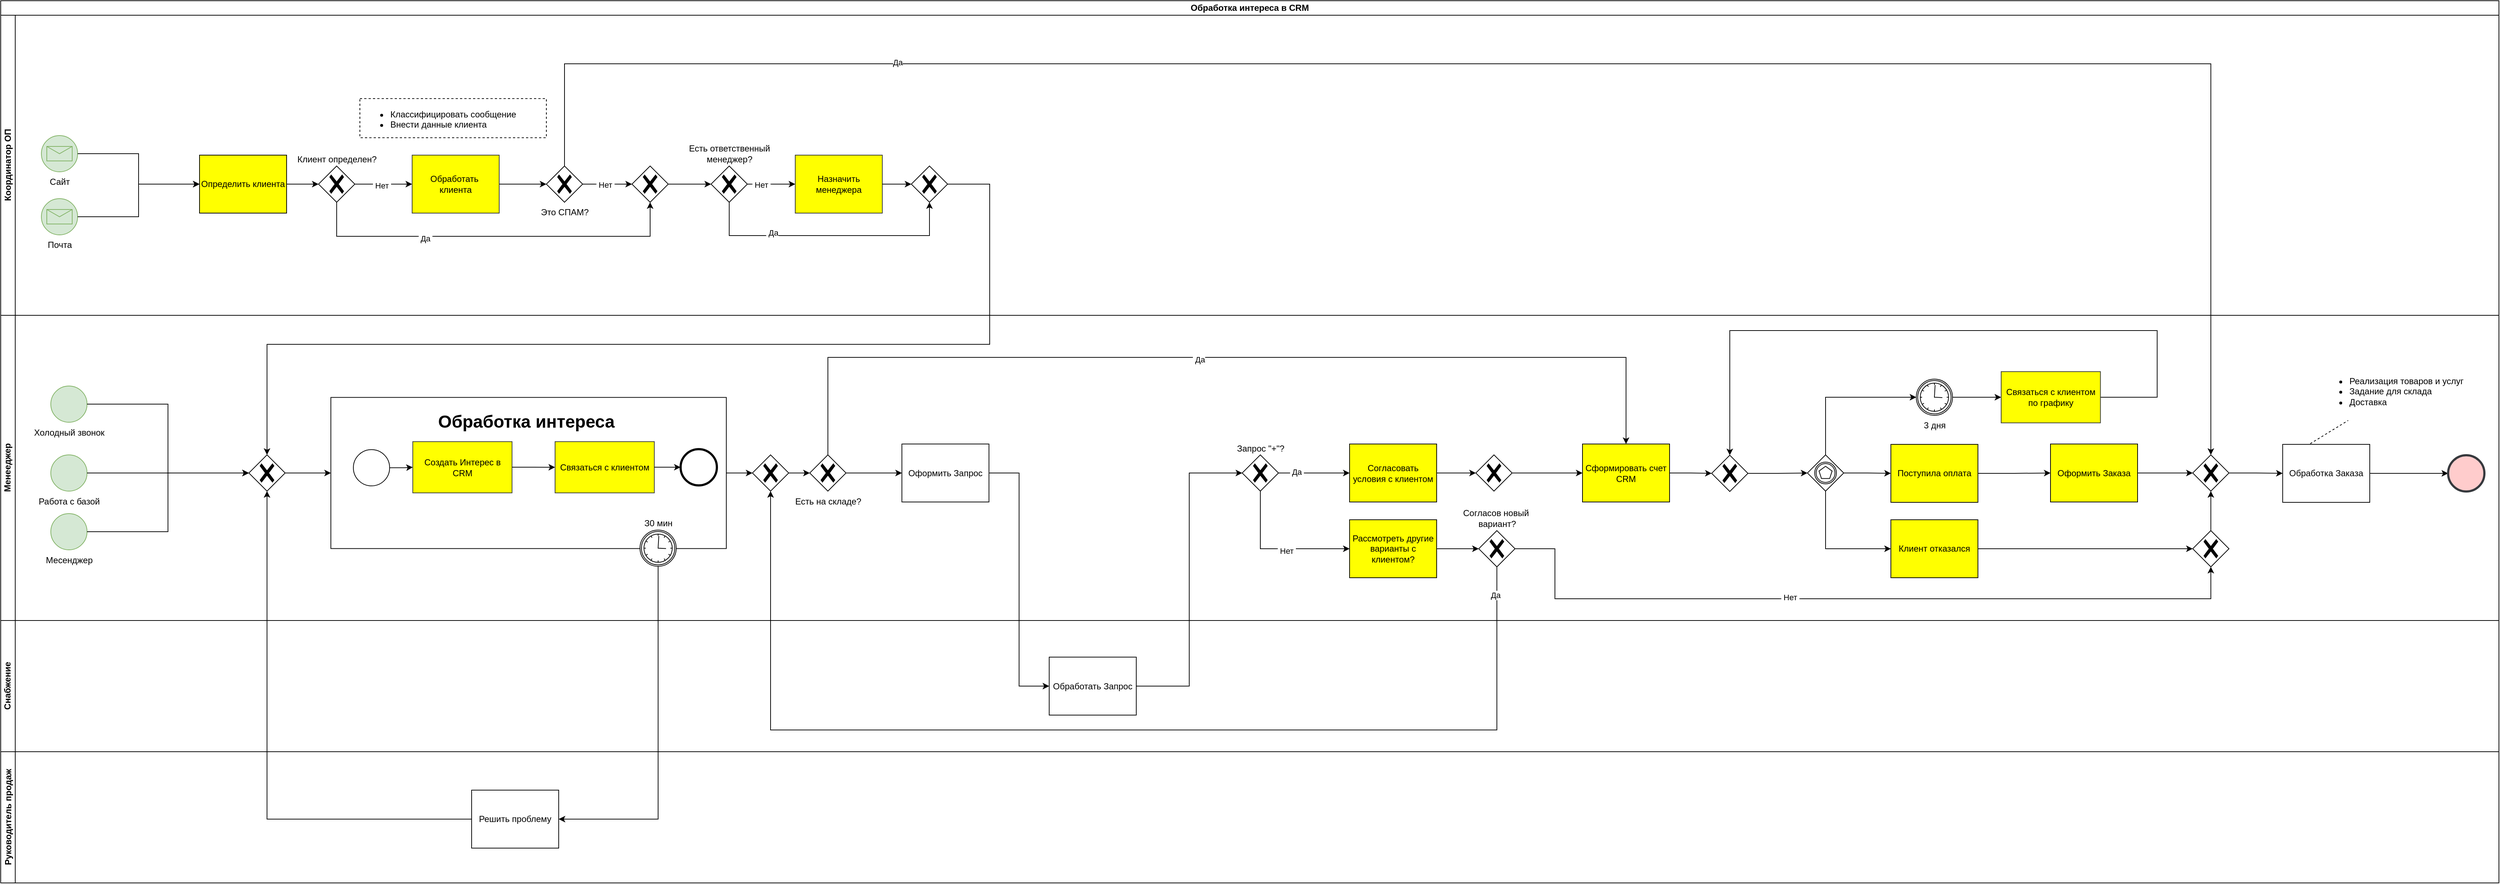 <mxfile version="27.1.4">
  <diagram name="Страница — 1" id="opip3V4LIdFG4Yo0QK7u">
    <mxGraphModel dx="2199" dy="744" grid="0" gridSize="10" guides="1" tooltips="1" connect="1" arrows="1" fold="1" page="1" pageScale="1" pageWidth="827" pageHeight="1169" background="light-dark(#FFFFFF,#FFFFFF)" math="0" shadow="0">
      <root>
        <mxCell id="0" />
        <mxCell id="1" parent="0" />
        <mxCell id="cEvRSIqXZ4WbzLf_VLH3-2" value="Обработка интереса в CRM" style="swimlane;html=1;childLayout=stackLayout;resizeParent=1;resizeParentMax=0;horizontal=1;startSize=20;horizontalStack=0;whiteSpace=wrap;" parent="1" vertex="1">
          <mxGeometry x="-805" y="27" width="3443" height="1217" as="geometry" />
        </mxCell>
        <mxCell id="cEvRSIqXZ4WbzLf_VLH3-4" value="Координатор ОП" style="swimlane;html=1;startSize=20;horizontal=0;" parent="cEvRSIqXZ4WbzLf_VLH3-2" vertex="1">
          <mxGeometry y="20" width="3443" height="414" as="geometry" />
        </mxCell>
        <mxCell id="cEvRSIqXZ4WbzLf_VLH3-6" value="Сайт" style="points=[[0.145,0.145,0],[0.5,0,0],[0.855,0.145,0],[1,0.5,0],[0.855,0.855,0],[0.5,1,0],[0.145,0.855,0],[0,0.5,0]];shape=mxgraph.bpmn.event;html=1;verticalLabelPosition=bottom;labelBackgroundColor=#ffffff;verticalAlign=top;align=center;perimeter=ellipsePerimeter;outlineConnect=0;aspect=fixed;outline=standard;symbol=message;fillColor=#d5e8d4;strokeColor=#82b366;" parent="cEvRSIqXZ4WbzLf_VLH3-4" vertex="1">
          <mxGeometry x="56" y="166" width="50" height="50" as="geometry" />
        </mxCell>
        <mxCell id="42vEQWu17NEXKYtsey43-4" value="Почта" style="points=[[0.145,0.145,0],[0.5,0,0],[0.855,0.145,0],[1,0.5,0],[0.855,0.855,0],[0.5,1,0],[0.145,0.855,0],[0,0.5,0]];shape=mxgraph.bpmn.event;html=1;verticalLabelPosition=bottom;labelBackgroundColor=#ffffff;verticalAlign=top;align=center;perimeter=ellipsePerimeter;outlineConnect=0;aspect=fixed;outline=standard;symbol=message;fillColor=#d5e8d4;strokeColor=#82b366;" parent="cEvRSIqXZ4WbzLf_VLH3-4" vertex="1">
          <mxGeometry x="56" y="253" width="50" height="50" as="geometry" />
        </mxCell>
        <mxCell id="42vEQWu17NEXKYtsey43-10" style="edgeStyle=orthogonalEdgeStyle;rounded=0;orthogonalLoop=1;jettySize=auto;html=1;entryX=0;entryY=0.5;entryDx=0;entryDy=0;entryPerimeter=0;" parent="cEvRSIqXZ4WbzLf_VLH3-4" source="cEvRSIqXZ4WbzLf_VLH3-6" target="pGrO-_RLq9b3CH_coVWn-4" edge="1">
          <mxGeometry relative="1" as="geometry">
            <mxPoint x="279" y="232" as="targetPoint" />
          </mxGeometry>
        </mxCell>
        <mxCell id="42vEQWu17NEXKYtsey43-11" style="edgeStyle=orthogonalEdgeStyle;rounded=0;orthogonalLoop=1;jettySize=auto;html=1;entryX=0;entryY=0.5;entryDx=0;entryDy=0;entryPerimeter=0;" parent="cEvRSIqXZ4WbzLf_VLH3-4" source="42vEQWu17NEXKYtsey43-4" target="pGrO-_RLq9b3CH_coVWn-4" edge="1">
          <mxGeometry relative="1" as="geometry">
            <mxPoint x="279" y="232" as="targetPoint" />
          </mxGeometry>
        </mxCell>
        <mxCell id="pGrO-_RLq9b3CH_coVWn-7" style="edgeStyle=orthogonalEdgeStyle;rounded=0;orthogonalLoop=1;jettySize=auto;html=1;" parent="cEvRSIqXZ4WbzLf_VLH3-4" source="pGrO-_RLq9b3CH_coVWn-4" target="pGrO-_RLq9b3CH_coVWn-5" edge="1">
          <mxGeometry relative="1" as="geometry" />
        </mxCell>
        <mxCell id="pGrO-_RLq9b3CH_coVWn-4" value="Определить клиента" style="points=[[0.25,0,0],[0.5,0,0],[0.75,0,0],[1,0.25,0],[1,0.5,0],[1,0.75,0],[0.75,1,0],[0.5,1,0],[0.25,1,0],[0,0.75,0],[0,0.5,0],[0,0.25,0]];shape=mxgraph.bpmn.task2;whiteSpace=wrap;rectStyle=rounded;size=10;html=1;container=1;expand=0;collapsible=0;taskMarker=script;fillColor=#FFFF00;" parent="cEvRSIqXZ4WbzLf_VLH3-4" vertex="1">
          <mxGeometry x="274" y="193" width="120" height="80" as="geometry" />
        </mxCell>
        <mxCell id="pGrO-_RLq9b3CH_coVWn-8" style="edgeStyle=orthogonalEdgeStyle;rounded=0;orthogonalLoop=1;jettySize=auto;html=1;exitX=1;exitY=0.5;exitDx=0;exitDy=0;exitPerimeter=0;entryX=0;entryY=0.5;entryDx=0;entryDy=0;entryPerimeter=0;" parent="cEvRSIqXZ4WbzLf_VLH3-4" source="pGrO-_RLq9b3CH_coVWn-5" target="pGrO-_RLq9b3CH_coVWn-6" edge="1">
          <mxGeometry relative="1" as="geometry">
            <mxPoint x="633" y="233" as="sourcePoint" />
          </mxGeometry>
        </mxCell>
        <mxCell id="pGrO-_RLq9b3CH_coVWn-9" value="Нет" style="edgeLabel;html=1;align=center;verticalAlign=middle;resizable=0;points=[];" parent="pGrO-_RLq9b3CH_coVWn-8" vertex="1" connectable="0">
          <mxGeometry x="-0.031" y="-4" relative="1" as="geometry">
            <mxPoint as="offset" />
          </mxGeometry>
        </mxCell>
        <mxCell id="pGrO-_RLq9b3CH_coVWn-23" value="&amp;nbsp;Нет&amp;nbsp;" style="edgeLabel;html=1;align=center;verticalAlign=middle;resizable=0;points=[];" parent="pGrO-_RLq9b3CH_coVWn-8" vertex="1" connectable="0">
          <mxGeometry x="-0.072" y="-2" relative="1" as="geometry">
            <mxPoint as="offset" />
          </mxGeometry>
        </mxCell>
        <mxCell id="pGrO-_RLq9b3CH_coVWn-5" value="Клиент определен?" style="points=[[0.25,0.25,0],[0.5,0,0],[0.75,0.25,0],[1,0.5,0],[0.75,0.75,0],[0.5,1,0],[0.25,0.75,0],[0,0.5,0]];shape=mxgraph.bpmn.gateway2;html=1;verticalLabelPosition=top;labelBackgroundColor=#ffffff;verticalAlign=bottom;align=center;perimeter=rhombusPerimeter;outlineConnect=0;outline=none;symbol=none;gwType=exclusive;labelPosition=center;" parent="cEvRSIqXZ4WbzLf_VLH3-4" vertex="1">
          <mxGeometry x="438" y="208" width="50" height="50" as="geometry" />
        </mxCell>
        <mxCell id="pGrO-_RLq9b3CH_coVWn-15" style="edgeStyle=orthogonalEdgeStyle;rounded=0;orthogonalLoop=1;jettySize=auto;html=1;entryX=0;entryY=0.5;entryDx=0;entryDy=0;entryPerimeter=0;" parent="cEvRSIqXZ4WbzLf_VLH3-4" source="pGrO-_RLq9b3CH_coVWn-6" target="pGrO-_RLq9b3CH_coVWn-27" edge="1">
          <mxGeometry relative="1" as="geometry" />
        </mxCell>
        <mxCell id="pGrO-_RLq9b3CH_coVWn-6" value="Обработать&amp;nbsp;&lt;div&gt;клиента&lt;/div&gt;" style="points=[[0.25,0,0],[0.5,0,0],[0.75,0,0],[1,0.25,0],[1,0.5,0],[1,0.75,0],[0.75,1,0],[0.5,1,0],[0.25,1,0],[0,0.75,0],[0,0.5,0],[0,0.25,0]];shape=mxgraph.bpmn.task2;whiteSpace=wrap;rectStyle=rounded;size=10;html=1;container=1;expand=0;collapsible=0;taskMarker=user;fillColor=light-dark(#ffff00, #212100);strokeColor=#36393d;" parent="cEvRSIqXZ4WbzLf_VLH3-4" vertex="1">
          <mxGeometry x="567" y="193" width="120" height="80" as="geometry" />
        </mxCell>
        <mxCell id="pGrO-_RLq9b3CH_coVWn-10" value="&lt;ul&gt;&lt;li&gt;Классифицировать сообщение&lt;/li&gt;&lt;li&gt;Внести данные клиента&lt;/li&gt;&lt;/ul&gt;" style="text;strokeColor=default;fillColor=none;html=1;whiteSpace=wrap;verticalAlign=middle;overflow=hidden;dashed=1;" parent="cEvRSIqXZ4WbzLf_VLH3-4" vertex="1">
          <mxGeometry x="495" y="115" width="257" height="54" as="geometry" />
        </mxCell>
        <mxCell id="pGrO-_RLq9b3CH_coVWn-11" value="Назначить менеджера" style="points=[[0.25,0,0],[0.5,0,0],[0.75,0,0],[1,0.25,0],[1,0.5,0],[1,0.75,0],[0.75,1,0],[0.5,1,0],[0.25,1,0],[0,0.75,0],[0,0.5,0],[0,0.25,0]];shape=mxgraph.bpmn.task2;whiteSpace=wrap;rectStyle=rounded;size=10;html=1;container=1;expand=0;collapsible=0;taskMarker=user;fillColor=light-dark(#ffff00, #212100);strokeColor=#36393d;" parent="cEvRSIqXZ4WbzLf_VLH3-4" vertex="1">
          <mxGeometry x="1095" y="193" width="120" height="80" as="geometry" />
        </mxCell>
        <mxCell id="pGrO-_RLq9b3CH_coVWn-12" value="" style="points=[[0.25,0.25,0],[0.5,0,0],[0.75,0.25,0],[1,0.5,0],[0.75,0.75,0],[0.5,1,0],[0.25,0.75,0],[0,0.5,0]];shape=mxgraph.bpmn.gateway2;html=1;verticalLabelPosition=top;labelBackgroundColor=#ffffff;verticalAlign=bottom;align=center;perimeter=rhombusPerimeter;outlineConnect=0;outline=none;symbol=none;gwType=exclusive;labelPosition=center;" parent="cEvRSIqXZ4WbzLf_VLH3-4" vertex="1">
          <mxGeometry x="870" y="208" width="50" height="50" as="geometry" />
        </mxCell>
        <mxCell id="pGrO-_RLq9b3CH_coVWn-17" value="Есть ответственный&lt;div&gt;менеджер?&lt;/div&gt;" style="points=[[0.25,0.25,0],[0.5,0,0],[0.75,0.25,0],[1,0.5,0],[0.75,0.75,0],[0.5,1,0],[0.25,0.75,0],[0,0.5,0]];shape=mxgraph.bpmn.gateway2;html=1;verticalLabelPosition=top;labelBackgroundColor=#ffffff;verticalAlign=bottom;align=center;perimeter=rhombusPerimeter;outlineConnect=0;outline=none;symbol=none;gwType=exclusive;labelPosition=center;" parent="cEvRSIqXZ4WbzLf_VLH3-4" vertex="1">
          <mxGeometry x="979" y="208" width="50" height="50" as="geometry" />
        </mxCell>
        <mxCell id="pGrO-_RLq9b3CH_coVWn-18" style="edgeStyle=orthogonalEdgeStyle;rounded=0;orthogonalLoop=1;jettySize=auto;html=1;entryX=0;entryY=0.5;entryDx=0;entryDy=0;entryPerimeter=0;" parent="cEvRSIqXZ4WbzLf_VLH3-4" source="pGrO-_RLq9b3CH_coVWn-12" target="pGrO-_RLq9b3CH_coVWn-17" edge="1">
          <mxGeometry relative="1" as="geometry" />
        </mxCell>
        <mxCell id="pGrO-_RLq9b3CH_coVWn-19" style="edgeStyle=orthogonalEdgeStyle;rounded=0;orthogonalLoop=1;jettySize=auto;html=1;entryX=0;entryY=0.5;entryDx=0;entryDy=0;entryPerimeter=0;" parent="cEvRSIqXZ4WbzLf_VLH3-4" source="pGrO-_RLq9b3CH_coVWn-17" target="pGrO-_RLq9b3CH_coVWn-11" edge="1">
          <mxGeometry relative="1" as="geometry" />
        </mxCell>
        <mxCell id="pGrO-_RLq9b3CH_coVWn-24" value="&amp;nbsp;Нет&amp;nbsp;" style="edgeLabel;html=1;align=center;verticalAlign=middle;resizable=0;points=[];" parent="pGrO-_RLq9b3CH_coVWn-19" vertex="1" connectable="0">
          <mxGeometry x="-0.424" y="-1" relative="1" as="geometry">
            <mxPoint as="offset" />
          </mxGeometry>
        </mxCell>
        <mxCell id="pGrO-_RLq9b3CH_coVWn-20" style="edgeStyle=orthogonalEdgeStyle;rounded=0;orthogonalLoop=1;jettySize=auto;html=1;entryX=0.5;entryY=1;entryDx=0;entryDy=0;entryPerimeter=0;" parent="cEvRSIqXZ4WbzLf_VLH3-4" source="pGrO-_RLq9b3CH_coVWn-5" target="pGrO-_RLq9b3CH_coVWn-12" edge="1">
          <mxGeometry relative="1" as="geometry">
            <Array as="points">
              <mxPoint x="463" y="305" />
              <mxPoint x="895" y="305" />
            </Array>
          </mxGeometry>
        </mxCell>
        <mxCell id="pGrO-_RLq9b3CH_coVWn-22" value="&amp;nbsp;Да&amp;nbsp;" style="edgeLabel;html=1;align=center;verticalAlign=middle;resizable=0;points=[];" parent="pGrO-_RLq9b3CH_coVWn-20" vertex="1" connectable="0">
          <mxGeometry x="-0.36" y="-3" relative="1" as="geometry">
            <mxPoint as="offset" />
          </mxGeometry>
        </mxCell>
        <mxCell id="pGrO-_RLq9b3CH_coVWn-21" value="" style="points=[[0.25,0.25,0],[0.5,0,0],[0.75,0.25,0],[1,0.5,0],[0.75,0.75,0],[0.5,1,0],[0.25,0.75,0],[0,0.5,0]];shape=mxgraph.bpmn.gateway2;html=1;verticalLabelPosition=top;labelBackgroundColor=#ffffff;verticalAlign=bottom;align=center;perimeter=rhombusPerimeter;outlineConnect=0;outline=none;symbol=none;gwType=exclusive;labelPosition=center;" parent="cEvRSIqXZ4WbzLf_VLH3-4" vertex="1">
          <mxGeometry x="1255" y="208" width="50" height="50" as="geometry" />
        </mxCell>
        <mxCell id="pGrO-_RLq9b3CH_coVWn-25" style="edgeStyle=orthogonalEdgeStyle;rounded=0;orthogonalLoop=1;jettySize=auto;html=1;entryX=0;entryY=0.5;entryDx=0;entryDy=0;entryPerimeter=0;" parent="cEvRSIqXZ4WbzLf_VLH3-4" source="pGrO-_RLq9b3CH_coVWn-11" target="pGrO-_RLq9b3CH_coVWn-21" edge="1">
          <mxGeometry relative="1" as="geometry" />
        </mxCell>
        <mxCell id="pGrO-_RLq9b3CH_coVWn-26" style="edgeStyle=orthogonalEdgeStyle;rounded=0;orthogonalLoop=1;jettySize=auto;html=1;entryX=0.5;entryY=1;entryDx=0;entryDy=0;entryPerimeter=0;" parent="cEvRSIqXZ4WbzLf_VLH3-4" source="pGrO-_RLq9b3CH_coVWn-17" target="pGrO-_RLq9b3CH_coVWn-21" edge="1">
          <mxGeometry relative="1" as="geometry">
            <Array as="points">
              <mxPoint x="1004" y="304" />
              <mxPoint x="1280" y="304" />
            </Array>
          </mxGeometry>
        </mxCell>
        <mxCell id="pGrO-_RLq9b3CH_coVWn-35" value="&amp;nbsp;Да" style="edgeLabel;html=1;align=center;verticalAlign=middle;resizable=0;points=[];" parent="pGrO-_RLq9b3CH_coVWn-26" vertex="1" connectable="0">
          <mxGeometry x="-0.433" y="4" relative="1" as="geometry">
            <mxPoint as="offset" />
          </mxGeometry>
        </mxCell>
        <mxCell id="pGrO-_RLq9b3CH_coVWn-28" style="edgeStyle=orthogonalEdgeStyle;rounded=0;orthogonalLoop=1;jettySize=auto;html=1;" parent="cEvRSIqXZ4WbzLf_VLH3-4" source="pGrO-_RLq9b3CH_coVWn-27" target="pGrO-_RLq9b3CH_coVWn-12" edge="1">
          <mxGeometry relative="1" as="geometry" />
        </mxCell>
        <mxCell id="pGrO-_RLq9b3CH_coVWn-33" value="&amp;nbsp;Нет&amp;nbsp;" style="edgeLabel;html=1;align=center;verticalAlign=middle;resizable=0;points=[];" parent="pGrO-_RLq9b3CH_coVWn-28" vertex="1" connectable="0">
          <mxGeometry x="-0.093" y="-1" relative="1" as="geometry">
            <mxPoint as="offset" />
          </mxGeometry>
        </mxCell>
        <mxCell id="pGrO-_RLq9b3CH_coVWn-27" value="Это СПАМ?" style="points=[[0.25,0.25,0],[0.5,0,0],[0.75,0.25,0],[1,0.5,0],[0.75,0.75,0],[0.5,1,0],[0.25,0.75,0],[0,0.5,0]];shape=mxgraph.bpmn.gateway2;html=1;verticalLabelPosition=bottom;labelBackgroundColor=#ffffff;verticalAlign=top;align=center;perimeter=rhombusPerimeter;outlineConnect=0;outline=none;symbol=none;gwType=exclusive;" parent="cEvRSIqXZ4WbzLf_VLH3-4" vertex="1">
          <mxGeometry x="752" y="208" width="50" height="50" as="geometry" />
        </mxCell>
        <mxCell id="cEvRSIqXZ4WbzLf_VLH3-5" value="Менееджер" style="swimlane;html=1;startSize=20;horizontal=0;" parent="cEvRSIqXZ4WbzLf_VLH3-2" vertex="1">
          <mxGeometry y="434" width="3443" height="421" as="geometry" />
        </mxCell>
        <mxCell id="pGrO-_RLq9b3CH_coVWn-52" style="edgeStyle=orthogonalEdgeStyle;rounded=0;orthogonalLoop=1;jettySize=auto;html=1;" parent="cEvRSIqXZ4WbzLf_VLH3-5" source="pGrO-_RLq9b3CH_coVWn-75" target="pGrO-_RLq9b3CH_coVWn-51" edge="1">
          <mxGeometry relative="1" as="geometry" />
        </mxCell>
        <mxCell id="pGrO-_RLq9b3CH_coVWn-40" value="" style="points=[[0.25,0,0],[0.5,0,0],[0.75,0,0],[1,0.25,0],[1,0.5,0],[1,0.75,0],[0.75,1,0],[0.5,1,0],[0.25,1,0],[0,0.75,0],[0,0.5,0],[0,0.25,0]];shape=mxgraph.bpmn.task2;whiteSpace=wrap;rectStyle=rounded;size=10;html=1;container=1;expand=0;collapsible=0;bpmnShapeType=call;" parent="cEvRSIqXZ4WbzLf_VLH3-5" vertex="1">
          <mxGeometry x="455" y="113.25" width="545" height="208.5" as="geometry" />
        </mxCell>
        <mxCell id="pGrO-_RLq9b3CH_coVWn-36" value="Создать Интерес в CRM" style="points=[[0.25,0,0],[0.5,0,0],[0.75,0,0],[1,0.25,0],[1,0.5,0],[1,0.75,0],[0.75,1,0],[0.5,1,0],[0.25,1,0],[0,0.75,0],[0,0.5,0],[0,0.25,0]];shape=mxgraph.bpmn.task2;whiteSpace=wrap;rectStyle=rounded;size=10;html=1;container=1;expand=0;collapsible=0;taskMarker=user;fillColor=light-dark(#ffff00, #212100);strokeColor=#36393d;" parent="pGrO-_RLq9b3CH_coVWn-40" vertex="1">
          <mxGeometry x="112.877" y="60.995" width="136.82" height="70.678" as="geometry" />
        </mxCell>
        <mxCell id="pGrO-_RLq9b3CH_coVWn-1" value="Связаться с клиентом" style="points=[[0.25,0,0],[0.5,0,0],[0.75,0,0],[1,0.25,0],[1,0.5,0],[1,0.75,0],[0.75,1,0],[0.5,1,0],[0.25,1,0],[0,0.75,0],[0,0.5,0],[0,0.25,0]];shape=mxgraph.bpmn.task2;whiteSpace=wrap;rectStyle=rounded;size=10;html=1;container=1;expand=0;collapsible=0;taskMarker=user;fillColor=light-dark(#ffff00, #212100);strokeColor=#36393d;" parent="pGrO-_RLq9b3CH_coVWn-40" vertex="1">
          <mxGeometry x="308.985" y="60.997" width="136.82" height="70.678" as="geometry" />
        </mxCell>
        <mxCell id="pGrO-_RLq9b3CH_coVWn-41" value="" style="points=[[0.145,0.145,0],[0.5,0,0],[0.855,0.145,0],[1,0.5,0],[0.855,0.855,0],[0.5,1,0],[0.145,0.855,0],[0,0.5,0]];shape=mxgraph.bpmn.event;html=1;verticalLabelPosition=bottom;labelBackgroundColor=#ffffff;verticalAlign=top;align=center;perimeter=ellipsePerimeter;outlineConnect=0;aspect=fixed;outline=standard;symbol=general;" parent="pGrO-_RLq9b3CH_coVWn-40" vertex="1">
          <mxGeometry x="31" y="72" width="50" height="50" as="geometry" />
        </mxCell>
        <mxCell id="pGrO-_RLq9b3CH_coVWn-42" value="" style="points=[[0.145,0.145,0],[0.5,0,0],[0.855,0.145,0],[1,0.5,0],[0.855,0.855,0],[0.5,1,0],[0.145,0.855,0],[0,0.5,0]];shape=mxgraph.bpmn.event;html=1;verticalLabelPosition=bottom;labelBackgroundColor=#ffffff;verticalAlign=top;align=center;perimeter=ellipsePerimeter;outlineConnect=0;aspect=fixed;outline=end;symbol=terminate2;" parent="pGrO-_RLq9b3CH_coVWn-40" vertex="1">
          <mxGeometry x="482" y="71.33" width="50" height="50" as="geometry" />
        </mxCell>
        <mxCell id="pGrO-_RLq9b3CH_coVWn-2" value="З0 мин" style="points=[[0.145,0.145,0],[0.5,0,0],[0.855,0.145,0],[1,0.5,0],[0.855,0.855,0],[0.5,1,0],[0.145,0.855,0],[0,0.5,0]];shape=mxgraph.bpmn.event;html=1;verticalLabelPosition=top;labelBackgroundColor=#ffffff;verticalAlign=bottom;align=center;perimeter=ellipsePerimeter;outlineConnect=0;aspect=fixed;outline=catching;symbol=timer;labelPosition=center;" parent="pGrO-_RLq9b3CH_coVWn-40" vertex="1">
          <mxGeometry x="426" y="183" width="50" height="50" as="geometry" />
        </mxCell>
        <mxCell id="pGrO-_RLq9b3CH_coVWn-43" style="edgeStyle=orthogonalEdgeStyle;rounded=0;orthogonalLoop=1;jettySize=auto;html=1;entryX=0;entryY=0.5;entryDx=0;entryDy=0;entryPerimeter=0;" parent="pGrO-_RLq9b3CH_coVWn-40" source="pGrO-_RLq9b3CH_coVWn-41" target="pGrO-_RLq9b3CH_coVWn-36" edge="1">
          <mxGeometry relative="1" as="geometry" />
        </mxCell>
        <mxCell id="pGrO-_RLq9b3CH_coVWn-44" style="edgeStyle=orthogonalEdgeStyle;rounded=0;orthogonalLoop=1;jettySize=auto;html=1;entryX=0;entryY=0.5;entryDx=0;entryDy=0;entryPerimeter=0;" parent="pGrO-_RLq9b3CH_coVWn-40" source="pGrO-_RLq9b3CH_coVWn-36" target="pGrO-_RLq9b3CH_coVWn-1" edge="1">
          <mxGeometry relative="1" as="geometry" />
        </mxCell>
        <mxCell id="pGrO-_RLq9b3CH_coVWn-45" style="edgeStyle=orthogonalEdgeStyle;rounded=0;orthogonalLoop=1;jettySize=auto;html=1;entryX=0;entryY=0.5;entryDx=0;entryDy=0;entryPerimeter=0;" parent="pGrO-_RLq9b3CH_coVWn-40" source="pGrO-_RLq9b3CH_coVWn-1" target="pGrO-_RLq9b3CH_coVWn-42" edge="1">
          <mxGeometry relative="1" as="geometry" />
        </mxCell>
        <mxCell id="pGrO-_RLq9b3CH_coVWn-48" value="Обработка интереса" style="text;strokeColor=none;fillColor=none;html=1;fontSize=24;fontStyle=1;verticalAlign=middle;align=center;" parent="pGrO-_RLq9b3CH_coVWn-40" vertex="1">
          <mxGeometry x="219" y="13.75" width="100" height="40" as="geometry" />
        </mxCell>
        <mxCell id="42vEQWu17NEXKYtsey43-1" value="Холодный звонок" style="points=[[0.145,0.145,0],[0.5,0,0],[0.855,0.145,0],[1,0.5,0],[0.855,0.855,0],[0.5,1,0],[0.145,0.855,0],[0,0.5,0]];shape=mxgraph.bpmn.event;html=1;verticalLabelPosition=bottom;labelBackgroundColor=#ffffff;verticalAlign=top;align=center;perimeter=ellipsePerimeter;outlineConnect=0;aspect=fixed;outline=standard;symbol=general;fillColor=#d5e8d4;strokeColor=#82b366;" parent="cEvRSIqXZ4WbzLf_VLH3-5" vertex="1">
          <mxGeometry x="69" y="97.5" width="50" height="50" as="geometry" />
        </mxCell>
        <mxCell id="42vEQWu17NEXKYtsey43-2" value="Работа с базой" style="points=[[0.145,0.145,0],[0.5,0,0],[0.855,0.145,0],[1,0.5,0],[0.855,0.855,0],[0.5,1,0],[0.145,0.855,0],[0,0.5,0]];shape=mxgraph.bpmn.event;html=1;verticalLabelPosition=bottom;labelBackgroundColor=#ffffff;verticalAlign=top;align=center;perimeter=ellipsePerimeter;outlineConnect=0;aspect=fixed;outline=standard;symbol=general;fillColor=#d5e8d4;strokeColor=#82b366;" parent="cEvRSIqXZ4WbzLf_VLH3-5" vertex="1">
          <mxGeometry x="69" y="192.5" width="50" height="50" as="geometry" />
        </mxCell>
        <mxCell id="42vEQWu17NEXKYtsey43-3" value="Месенджер" style="points=[[0.145,0.145,0],[0.5,0,0],[0.855,0.145,0],[1,0.5,0],[0.855,0.855,0],[0.5,1,0],[0.145,0.855,0],[0,0.5,0]];shape=mxgraph.bpmn.event;html=1;verticalLabelPosition=bottom;labelBackgroundColor=#ffffff;verticalAlign=top;align=center;perimeter=ellipsePerimeter;outlineConnect=0;aspect=fixed;outline=standard;symbol=general;fillColor=#d5e8d4;strokeColor=#82b366;" parent="cEvRSIqXZ4WbzLf_VLH3-5" vertex="1">
          <mxGeometry x="69" y="273.5" width="50" height="50" as="geometry" />
        </mxCell>
        <mxCell id="42vEQWu17NEXKYtsey43-13" style="edgeStyle=orthogonalEdgeStyle;rounded=0;orthogonalLoop=1;jettySize=auto;html=1;entryX=0;entryY=0.5;entryDx=0;entryDy=0;entryPerimeter=0;" parent="cEvRSIqXZ4WbzLf_VLH3-5" source="42vEQWu17NEXKYtsey43-1" target="pGrO-_RLq9b3CH_coVWn-37" edge="1">
          <mxGeometry relative="1" as="geometry">
            <mxPoint x="320" y="217.5" as="targetPoint" />
          </mxGeometry>
        </mxCell>
        <mxCell id="42vEQWu17NEXKYtsey43-14" style="edgeStyle=orthogonalEdgeStyle;rounded=0;orthogonalLoop=1;jettySize=auto;html=1;entryX=0;entryY=0.5;entryDx=0;entryDy=0;entryPerimeter=0;" parent="cEvRSIqXZ4WbzLf_VLH3-5" source="42vEQWu17NEXKYtsey43-2" target="pGrO-_RLq9b3CH_coVWn-37" edge="1">
          <mxGeometry relative="1" as="geometry">
            <mxPoint x="320" y="217.5" as="targetPoint" />
          </mxGeometry>
        </mxCell>
        <mxCell id="42vEQWu17NEXKYtsey43-15" style="edgeStyle=orthogonalEdgeStyle;rounded=0;orthogonalLoop=1;jettySize=auto;html=1;entryX=0;entryY=0.5;entryDx=0;entryDy=0;entryPerimeter=0;" parent="cEvRSIqXZ4WbzLf_VLH3-5" source="42vEQWu17NEXKYtsey43-3" target="pGrO-_RLq9b3CH_coVWn-37" edge="1">
          <mxGeometry relative="1" as="geometry">
            <mxPoint x="320" y="217.5" as="targetPoint" />
          </mxGeometry>
        </mxCell>
        <mxCell id="42vEQWu17NEXKYtsey43-36" value="Сформировать счет CRM" style="points=[[0.25,0,0],[0.5,0,0],[0.75,0,0],[1,0.25,0],[1,0.5,0],[1,0.75,0],[0.75,1,0],[0.5,1,0],[0.25,1,0],[0,0.75,0],[0,0.5,0],[0,0.25,0]];shape=mxgraph.bpmn.task2;whiteSpace=wrap;rectStyle=rounded;size=10;html=1;container=1;expand=0;collapsible=0;taskMarker=user;fillColor=light-dark(#ffff00, #212100);strokeColor=default;" parent="cEvRSIqXZ4WbzLf_VLH3-5" vertex="1">
          <mxGeometry x="2180" y="177.5" width="120" height="80" as="geometry" />
        </mxCell>
        <mxCell id="pGrO-_RLq9b3CH_coVWn-47" style="edgeStyle=orthogonalEdgeStyle;rounded=0;orthogonalLoop=1;jettySize=auto;html=1;entryX=0;entryY=0.5;entryDx=0;entryDy=0;entryPerimeter=0;" parent="cEvRSIqXZ4WbzLf_VLH3-5" source="pGrO-_RLq9b3CH_coVWn-37" target="pGrO-_RLq9b3CH_coVWn-40" edge="1">
          <mxGeometry relative="1" as="geometry">
            <mxPoint x="434.947" y="217.5" as="targetPoint" />
          </mxGeometry>
        </mxCell>
        <mxCell id="pGrO-_RLq9b3CH_coVWn-37" value="" style="points=[[0.25,0.25,0],[0.5,0,0],[0.75,0.25,0],[1,0.5,0],[0.75,0.75,0],[0.5,1,0],[0.25,0.75,0],[0,0.5,0]];shape=mxgraph.bpmn.gateway2;html=1;verticalLabelPosition=bottom;labelBackgroundColor=#ffffff;verticalAlign=top;align=center;perimeter=rhombusPerimeter;outlineConnect=0;outline=none;symbol=none;gwType=exclusive;" parent="cEvRSIqXZ4WbzLf_VLH3-5" vertex="1">
          <mxGeometry x="342" y="192.5" width="50" height="50" as="geometry" />
        </mxCell>
        <mxCell id="pGrO-_RLq9b3CH_coVWn-54" style="edgeStyle=orthogonalEdgeStyle;rounded=0;orthogonalLoop=1;jettySize=auto;html=1;" parent="cEvRSIqXZ4WbzLf_VLH3-5" source="pGrO-_RLq9b3CH_coVWn-51" target="42vEQWu17NEXKYtsey43-36" edge="1">
          <mxGeometry relative="1" as="geometry">
            <Array as="points">
              <mxPoint x="1140" y="58" />
            </Array>
          </mxGeometry>
        </mxCell>
        <mxCell id="pGrO-_RLq9b3CH_coVWn-56" value="&amp;nbsp;Да" style="edgeLabel;html=1;align=center;verticalAlign=middle;resizable=0;points=[];" parent="pGrO-_RLq9b3CH_coVWn-54" vertex="1" connectable="0">
          <mxGeometry x="-0.047" y="-3" relative="1" as="geometry">
            <mxPoint as="offset" />
          </mxGeometry>
        </mxCell>
        <mxCell id="pGrO-_RLq9b3CH_coVWn-63" style="edgeStyle=orthogonalEdgeStyle;rounded=0;orthogonalLoop=1;jettySize=auto;html=1;" parent="cEvRSIqXZ4WbzLf_VLH3-5" source="pGrO-_RLq9b3CH_coVWn-51" target="pGrO-_RLq9b3CH_coVWn-53" edge="1">
          <mxGeometry relative="1" as="geometry" />
        </mxCell>
        <mxCell id="pGrO-_RLq9b3CH_coVWn-51" value="Есть на складе?" style="points=[[0.25,0.25,0],[0.5,0,0],[0.75,0.25,0],[1,0.5,0],[0.75,0.75,0],[0.5,1,0],[0.25,0.75,0],[0,0.5,0]];shape=mxgraph.bpmn.gateway2;html=1;verticalLabelPosition=bottom;labelBackgroundColor=#ffffff;verticalAlign=top;align=center;perimeter=rhombusPerimeter;outlineConnect=0;outline=none;symbol=none;gwType=exclusive;labelPosition=center;" parent="cEvRSIqXZ4WbzLf_VLH3-5" vertex="1">
          <mxGeometry x="1115" y="192.5" width="50" height="50" as="geometry" />
        </mxCell>
        <mxCell id="pGrO-_RLq9b3CH_coVWn-53" value="Оформить Запрос" style="points=[[0.25,0,0],[0.5,0,0],[0.75,0,0],[1,0.25,0],[1,0.5,0],[1,0.75,0],[0.75,1,0],[0.5,1,0],[0.25,1,0],[0,0.75,0],[0,0.5,0],[0,0.25,0]];shape=mxgraph.bpmn.task2;whiteSpace=wrap;rectStyle=rounded;size=10;html=1;container=1;expand=0;collapsible=0;taskMarker=user;fillColor=light-dark(#FFFFFF,#212100);strokeColor=default;" parent="cEvRSIqXZ4WbzLf_VLH3-5" vertex="1">
          <mxGeometry x="1242" y="177.5" width="120" height="80" as="geometry" />
        </mxCell>
        <mxCell id="pGrO-_RLq9b3CH_coVWn-67" style="edgeStyle=orthogonalEdgeStyle;rounded=0;orthogonalLoop=1;jettySize=auto;html=1;" parent="cEvRSIqXZ4WbzLf_VLH3-5" source="pGrO-_RLq9b3CH_coVWn-64" target="pGrO-_RLq9b3CH_coVWn-66" edge="1">
          <mxGeometry relative="1" as="geometry" />
        </mxCell>
        <mxCell id="pGrO-_RLq9b3CH_coVWn-69" value="Да" style="edgeLabel;html=1;align=center;verticalAlign=middle;resizable=0;points=[];" parent="pGrO-_RLq9b3CH_coVWn-67" vertex="1" connectable="0">
          <mxGeometry x="-0.48" y="3" relative="1" as="geometry">
            <mxPoint as="offset" />
          </mxGeometry>
        </mxCell>
        <mxCell id="pGrO-_RLq9b3CH_coVWn-70" value="&amp;nbsp;Да&amp;nbsp;" style="edgeLabel;html=1;align=center;verticalAlign=middle;resizable=0;points=[];" parent="pGrO-_RLq9b3CH_coVWn-67" vertex="1" connectable="0">
          <mxGeometry x="-0.502" y="2" relative="1" as="geometry">
            <mxPoint as="offset" />
          </mxGeometry>
        </mxCell>
        <mxCell id="pGrO-_RLq9b3CH_coVWn-64" value="Запрос &quot;+&quot;?" style="points=[[0.25,0.25,0],[0.5,0,0],[0.75,0.25,0],[1,0.5,0],[0.75,0.75,0],[0.5,1,0],[0.25,0.75,0],[0,0.5,0]];shape=mxgraph.bpmn.gateway2;html=1;verticalLabelPosition=top;labelBackgroundColor=#ffffff;verticalAlign=bottom;align=center;perimeter=rhombusPerimeter;outlineConnect=0;outline=none;symbol=none;gwType=exclusive;labelPosition=center;" parent="cEvRSIqXZ4WbzLf_VLH3-5" vertex="1">
          <mxGeometry x="1711" y="192.5" width="50" height="50" as="geometry" />
        </mxCell>
        <mxCell id="pGrO-_RLq9b3CH_coVWn-66" value="Согласовать условия с клиентом" style="points=[[0.25,0,0],[0.5,0,0],[0.75,0,0],[1,0.25,0],[1,0.5,0],[1,0.75,0],[0.75,1,0],[0.5,1,0],[0.25,1,0],[0,0.75,0],[0,0.5,0],[0,0.25,0]];shape=mxgraph.bpmn.task2;whiteSpace=wrap;rectStyle=rounded;size=10;html=1;container=1;expand=0;collapsible=0;taskMarker=user;fillColor=light-dark(#ffff00, #212100);strokeColor=default;" parent="cEvRSIqXZ4WbzLf_VLH3-5" vertex="1">
          <mxGeometry x="1859" y="177.5" width="120" height="80" as="geometry" />
        </mxCell>
        <mxCell id="pGrO-_RLq9b3CH_coVWn-74" style="edgeStyle=orthogonalEdgeStyle;rounded=0;orthogonalLoop=1;jettySize=auto;html=1;" parent="cEvRSIqXZ4WbzLf_VLH3-5" source="pGrO-_RLq9b3CH_coVWn-68" target="pGrO-_RLq9b3CH_coVWn-73" edge="1">
          <mxGeometry relative="1" as="geometry" />
        </mxCell>
        <mxCell id="pGrO-_RLq9b3CH_coVWn-77" style="edgeStyle=orthogonalEdgeStyle;rounded=0;orthogonalLoop=1;jettySize=auto;html=1;" parent="cEvRSIqXZ4WbzLf_VLH3-5" source="pGrO-_RLq9b3CH_coVWn-73" target="pGrO-_RLq9b3CH_coVWn-75" edge="1">
          <mxGeometry relative="1" as="geometry">
            <Array as="points">
              <mxPoint x="2062" y="572" />
              <mxPoint x="1061" y="572" />
            </Array>
          </mxGeometry>
        </mxCell>
        <mxCell id="pGrO-_RLq9b3CH_coVWn-82" value="Да" style="edgeLabel;html=1;align=center;verticalAlign=middle;resizable=0;points=[];" parent="pGrO-_RLq9b3CH_coVWn-77" vertex="1" connectable="0">
          <mxGeometry x="-0.95" y="-2" relative="1" as="geometry">
            <mxPoint as="offset" />
          </mxGeometry>
        </mxCell>
        <mxCell id="pGrO-_RLq9b3CH_coVWn-68" value="Рассмотреть другие варианты с клиентом?" style="points=[[0.25,0,0],[0.5,0,0],[0.75,0,0],[1,0.25,0],[1,0.5,0],[1,0.75,0],[0.75,1,0],[0.5,1,0],[0.25,1,0],[0,0.75,0],[0,0.5,0],[0,0.25,0]];shape=mxgraph.bpmn.task2;whiteSpace=wrap;rectStyle=rounded;size=10;html=1;container=1;expand=0;collapsible=0;taskMarker=user;fillColor=light-dark(#ffff00, #212100);strokeColor=default;" parent="cEvRSIqXZ4WbzLf_VLH3-5" vertex="1">
          <mxGeometry x="1859" y="282" width="120" height="80" as="geometry" />
        </mxCell>
        <mxCell id="pGrO-_RLq9b3CH_coVWn-71" style="edgeStyle=orthogonalEdgeStyle;rounded=0;orthogonalLoop=1;jettySize=auto;html=1;entryX=0;entryY=0.5;entryDx=0;entryDy=0;entryPerimeter=0;" parent="cEvRSIqXZ4WbzLf_VLH3-5" source="pGrO-_RLq9b3CH_coVWn-64" target="pGrO-_RLq9b3CH_coVWn-68" edge="1">
          <mxGeometry relative="1" as="geometry">
            <Array as="points">
              <mxPoint x="1736" y="322" />
            </Array>
          </mxGeometry>
        </mxCell>
        <mxCell id="pGrO-_RLq9b3CH_coVWn-72" value="&amp;nbsp;Нет&amp;nbsp;" style="edgeLabel;html=1;align=center;verticalAlign=middle;resizable=0;points=[];" parent="pGrO-_RLq9b3CH_coVWn-71" vertex="1" connectable="0">
          <mxGeometry x="0.149" y="-3" relative="1" as="geometry">
            <mxPoint x="-1" as="offset" />
          </mxGeometry>
        </mxCell>
        <mxCell id="pGrO-_RLq9b3CH_coVWn-73" value="Согласов новый&amp;nbsp;&lt;div&gt;вариант?&lt;/div&gt;" style="points=[[0.25,0.25,0],[0.5,0,0],[0.75,0.25,0],[1,0.5,0],[0.75,0.75,0],[0.5,1,0],[0.25,0.75,0],[0,0.5,0]];shape=mxgraph.bpmn.gateway2;html=1;verticalLabelPosition=top;labelBackgroundColor=#ffffff;verticalAlign=bottom;align=center;perimeter=rhombusPerimeter;outlineConnect=0;outline=none;symbol=none;gwType=exclusive;labelPosition=center;" parent="cEvRSIqXZ4WbzLf_VLH3-5" vertex="1">
          <mxGeometry x="2037" y="297" width="50" height="50" as="geometry" />
        </mxCell>
        <mxCell id="pGrO-_RLq9b3CH_coVWn-75" value="" style="points=[[0.25,0.25,0],[0.5,0,0],[0.75,0.25,0],[1,0.5,0],[0.75,0.75,0],[0.5,1,0],[0.25,0.75,0],[0,0.5,0]];shape=mxgraph.bpmn.gateway2;html=1;verticalLabelPosition=bottom;labelBackgroundColor=#ffffff;verticalAlign=top;align=center;perimeter=rhombusPerimeter;outlineConnect=0;outline=none;symbol=none;gwType=exclusive;" parent="cEvRSIqXZ4WbzLf_VLH3-5" vertex="1">
          <mxGeometry x="1036" y="192.5" width="50" height="50" as="geometry" />
        </mxCell>
        <mxCell id="pGrO-_RLq9b3CH_coVWn-76" value="" style="edgeStyle=orthogonalEdgeStyle;rounded=0;orthogonalLoop=1;jettySize=auto;html=1;" parent="cEvRSIqXZ4WbzLf_VLH3-5" source="pGrO-_RLq9b3CH_coVWn-40" target="pGrO-_RLq9b3CH_coVWn-75" edge="1">
          <mxGeometry relative="1" as="geometry">
            <mxPoint x="952" y="712" as="sourcePoint" />
            <mxPoint x="1067" y="712" as="targetPoint" />
          </mxGeometry>
        </mxCell>
        <mxCell id="pGrO-_RLq9b3CH_coVWn-85" style="edgeStyle=orthogonalEdgeStyle;rounded=0;orthogonalLoop=1;jettySize=auto;html=1;" parent="cEvRSIqXZ4WbzLf_VLH3-5" source="pGrO-_RLq9b3CH_coVWn-83" target="42vEQWu17NEXKYtsey43-36" edge="1">
          <mxGeometry relative="1" as="geometry" />
        </mxCell>
        <mxCell id="pGrO-_RLq9b3CH_coVWn-83" value="" style="points=[[0.25,0.25,0],[0.5,0,0],[0.75,0.25,0],[1,0.5,0],[0.75,0.75,0],[0.5,1,0],[0.25,0.75,0],[0,0.5,0]];shape=mxgraph.bpmn.gateway2;html=1;verticalLabelPosition=bottom;labelBackgroundColor=#ffffff;verticalAlign=top;align=center;perimeter=rhombusPerimeter;outlineConnect=0;outline=none;symbol=none;gwType=exclusive;" parent="cEvRSIqXZ4WbzLf_VLH3-5" vertex="1">
          <mxGeometry x="2033" y="192.5" width="50" height="50" as="geometry" />
        </mxCell>
        <mxCell id="pGrO-_RLq9b3CH_coVWn-84" style="edgeStyle=orthogonalEdgeStyle;rounded=0;orthogonalLoop=1;jettySize=auto;html=1;entryX=0;entryY=0.5;entryDx=0;entryDy=0;entryPerimeter=0;" parent="cEvRSIqXZ4WbzLf_VLH3-5" source="pGrO-_RLq9b3CH_coVWn-66" target="pGrO-_RLq9b3CH_coVWn-83" edge="1">
          <mxGeometry relative="1" as="geometry" />
        </mxCell>
        <mxCell id="pGrO-_RLq9b3CH_coVWn-89" style="edgeStyle=orthogonalEdgeStyle;rounded=0;orthogonalLoop=1;jettySize=auto;html=1;" parent="cEvRSIqXZ4WbzLf_VLH3-5" source="pGrO-_RLq9b3CH_coVWn-86" target="pGrO-_RLq9b3CH_coVWn-88" edge="1">
          <mxGeometry relative="1" as="geometry" />
        </mxCell>
        <mxCell id="pGrO-_RLq9b3CH_coVWn-86" value="" style="points=[[0.25,0.25,0],[0.5,0,0],[0.75,0.25,0],[1,0.5,0],[0.75,0.75,0],[0.5,1,0],[0.25,0.75,0],[0,0.5,0]];shape=mxgraph.bpmn.gateway2;html=1;verticalLabelPosition=bottom;labelBackgroundColor=#ffffff;verticalAlign=top;align=center;perimeter=rhombusPerimeter;outlineConnect=0;outline=catching;symbol=multiple;" parent="cEvRSIqXZ4WbzLf_VLH3-5" vertex="1">
          <mxGeometry x="2490" y="192.5" width="50" height="50" as="geometry" />
        </mxCell>
        <mxCell id="pGrO-_RLq9b3CH_coVWn-87" style="edgeStyle=orthogonalEdgeStyle;rounded=0;orthogonalLoop=1;jettySize=auto;html=1;" parent="cEvRSIqXZ4WbzLf_VLH3-5" source="pGrO-_RLq9b3CH_coVWn-100" target="pGrO-_RLq9b3CH_coVWn-86" edge="1">
          <mxGeometry relative="1" as="geometry">
            <mxPoint x="2357" y="218" as="targetPoint" />
          </mxGeometry>
        </mxCell>
        <mxCell id="pGrO-_RLq9b3CH_coVWn-103" style="edgeStyle=orthogonalEdgeStyle;rounded=0;orthogonalLoop=1;jettySize=auto;html=1;" parent="cEvRSIqXZ4WbzLf_VLH3-5" source="pGrO-_RLq9b3CH_coVWn-88" target="pGrO-_RLq9b3CH_coVWn-102" edge="1">
          <mxGeometry relative="1" as="geometry" />
        </mxCell>
        <mxCell id="pGrO-_RLq9b3CH_coVWn-88" value="Поступила оплата" style="points=[[0.25,0,0],[0.5,0,0],[0.75,0,0],[1,0.25,0],[1,0.5,0],[1,0.75,0],[0.75,1,0],[0.5,1,0],[0.25,1,0],[0,0.75,0],[0,0.5,0],[0,0.25,0]];shape=mxgraph.bpmn.task2;whiteSpace=wrap;rectStyle=rounded;size=10;html=1;container=1;expand=0;collapsible=0;taskMarker=script;fillColor=#FFFF00;" parent="cEvRSIqXZ4WbzLf_VLH3-5" vertex="1">
          <mxGeometry x="2605" y="178" width="120" height="80" as="geometry" />
        </mxCell>
        <mxCell id="pGrO-_RLq9b3CH_coVWn-95" style="edgeStyle=orthogonalEdgeStyle;rounded=0;orthogonalLoop=1;jettySize=auto;html=1;" parent="cEvRSIqXZ4WbzLf_VLH3-5" source="pGrO-_RLq9b3CH_coVWn-90" target="pGrO-_RLq9b3CH_coVWn-94" edge="1">
          <mxGeometry relative="1" as="geometry" />
        </mxCell>
        <mxCell id="pGrO-_RLq9b3CH_coVWn-90" value="3 дня" style="points=[[0.145,0.145,0],[0.5,0,0],[0.855,0.145,0],[1,0.5,0],[0.855,0.855,0],[0.5,1,0],[0.145,0.855,0],[0,0.5,0]];shape=mxgraph.bpmn.event;html=1;verticalLabelPosition=bottom;labelBackgroundColor=#ffffff;verticalAlign=top;align=center;perimeter=ellipsePerimeter;outlineConnect=0;aspect=fixed;outline=catching;symbol=timer;" parent="cEvRSIqXZ4WbzLf_VLH3-5" vertex="1">
          <mxGeometry x="2640" y="88" width="50" height="50" as="geometry" />
        </mxCell>
        <mxCell id="pGrO-_RLq9b3CH_coVWn-111" style="edgeStyle=orthogonalEdgeStyle;rounded=0;orthogonalLoop=1;jettySize=auto;html=1;" parent="cEvRSIqXZ4WbzLf_VLH3-5" source="pGrO-_RLq9b3CH_coVWn-92" target="pGrO-_RLq9b3CH_coVWn-108" edge="1">
          <mxGeometry relative="1" as="geometry" />
        </mxCell>
        <mxCell id="pGrO-_RLq9b3CH_coVWn-92" value="Клиент отказался" style="points=[[0.25,0,0],[0.5,0,0],[0.75,0,0],[1,0.25,0],[1,0.5,0],[1,0.75,0],[0.75,1,0],[0.5,1,0],[0.25,1,0],[0,0.75,0],[0,0.5,0],[0,0.25,0]];shape=mxgraph.bpmn.task2;whiteSpace=wrap;rectStyle=rounded;size=10;html=1;container=1;expand=0;collapsible=0;taskMarker=receive;fillColor=#FFFF00;" parent="cEvRSIqXZ4WbzLf_VLH3-5" vertex="1">
          <mxGeometry x="2605" y="282" width="120" height="80" as="geometry" />
        </mxCell>
        <mxCell id="pGrO-_RLq9b3CH_coVWn-93" style="edgeStyle=orthogonalEdgeStyle;rounded=0;orthogonalLoop=1;jettySize=auto;html=1;entryX=0;entryY=0.5;entryDx=0;entryDy=0;entryPerimeter=0;" parent="cEvRSIqXZ4WbzLf_VLH3-5" source="pGrO-_RLq9b3CH_coVWn-86" target="pGrO-_RLq9b3CH_coVWn-90" edge="1">
          <mxGeometry relative="1" as="geometry">
            <Array as="points">
              <mxPoint x="2515" y="113" />
            </Array>
          </mxGeometry>
        </mxCell>
        <mxCell id="pGrO-_RLq9b3CH_coVWn-97" style="edgeStyle=orthogonalEdgeStyle;rounded=0;orthogonalLoop=1;jettySize=auto;html=1;entryX=0.5;entryY=0;entryDx=0;entryDy=0;entryPerimeter=0;" parent="cEvRSIqXZ4WbzLf_VLH3-5" source="pGrO-_RLq9b3CH_coVWn-94" target="pGrO-_RLq9b3CH_coVWn-100" edge="1">
          <mxGeometry relative="1" as="geometry">
            <mxPoint x="2932.5" y="112.999" as="targetPoint" />
            <Array as="points">
              <mxPoint x="2972" y="113" />
              <mxPoint x="2972" y="21" />
              <mxPoint x="2383" y="21" />
            </Array>
          </mxGeometry>
        </mxCell>
        <mxCell id="pGrO-_RLq9b3CH_coVWn-94" value="Связаться с клиентом по графику" style="points=[[0.25,0,0],[0.5,0,0],[0.75,0,0],[1,0.25,0],[1,0.5,0],[1,0.75,0],[0.75,1,0],[0.5,1,0],[0.25,1,0],[0,0.75,0],[0,0.5,0],[0,0.25,0]];shape=mxgraph.bpmn.task2;whiteSpace=wrap;rectStyle=rounded;size=10;html=1;container=1;expand=0;collapsible=0;taskMarker=user;fillColor=light-dark(#ffff00, #212100);strokeColor=#36393d;" parent="cEvRSIqXZ4WbzLf_VLH3-5" vertex="1">
          <mxGeometry x="2757" y="77.66" width="136.82" height="70.678" as="geometry" />
        </mxCell>
        <mxCell id="pGrO-_RLq9b3CH_coVWn-99" style="edgeStyle=orthogonalEdgeStyle;rounded=0;orthogonalLoop=1;jettySize=auto;html=1;entryX=0;entryY=0.5;entryDx=0;entryDy=0;entryPerimeter=0;" parent="cEvRSIqXZ4WbzLf_VLH3-5" source="pGrO-_RLq9b3CH_coVWn-86" target="pGrO-_RLq9b3CH_coVWn-92" edge="1">
          <mxGeometry relative="1" as="geometry">
            <Array as="points">
              <mxPoint x="2515" y="322" />
            </Array>
          </mxGeometry>
        </mxCell>
        <mxCell id="pGrO-_RLq9b3CH_coVWn-100" value="" style="points=[[0.25,0.25,0],[0.5,0,0],[0.75,0.25,0],[1,0.5,0],[0.75,0.75,0],[0.5,1,0],[0.25,0.75,0],[0,0.5,0]];shape=mxgraph.bpmn.gateway2;html=1;verticalLabelPosition=bottom;labelBackgroundColor=#ffffff;verticalAlign=top;align=center;perimeter=rhombusPerimeter;outlineConnect=0;outline=none;symbol=none;gwType=exclusive;" parent="cEvRSIqXZ4WbzLf_VLH3-5" vertex="1">
          <mxGeometry x="2358" y="193" width="50" height="50" as="geometry" />
        </mxCell>
        <mxCell id="pGrO-_RLq9b3CH_coVWn-101" value="" style="edgeStyle=orthogonalEdgeStyle;rounded=0;orthogonalLoop=1;jettySize=auto;html=1;" parent="cEvRSIqXZ4WbzLf_VLH3-5" source="42vEQWu17NEXKYtsey43-36" target="pGrO-_RLq9b3CH_coVWn-100" edge="1">
          <mxGeometry relative="1" as="geometry">
            <mxPoint x="2252" y="712" as="sourcePoint" />
            <mxPoint x="2442" y="712" as="targetPoint" />
          </mxGeometry>
        </mxCell>
        <mxCell id="pGrO-_RLq9b3CH_coVWn-104" style="edgeStyle=orthogonalEdgeStyle;rounded=0;orthogonalLoop=1;jettySize=auto;html=1;" parent="cEvRSIqXZ4WbzLf_VLH3-5" source="pGrO-_RLq9b3CH_coVWn-102" target="42vEQWu17NEXKYtsey43-47" edge="1">
          <mxGeometry relative="1" as="geometry" />
        </mxCell>
        <mxCell id="pGrO-_RLq9b3CH_coVWn-102" value="Оформить Заказа" style="points=[[0.25,0,0],[0.5,0,0],[0.75,0,0],[1,0.25,0],[1,0.5,0],[1,0.75,0],[0.75,1,0],[0.5,1,0],[0.25,1,0],[0,0.75,0],[0,0.5,0],[0,0.25,0]];shape=mxgraph.bpmn.task2;whiteSpace=wrap;rectStyle=rounded;size=10;html=1;container=1;expand=0;collapsible=0;taskMarker=script;fillColor=#FFFF00;" parent="cEvRSIqXZ4WbzLf_VLH3-5" vertex="1">
          <mxGeometry x="2825" y="177.5" width="120" height="80" as="geometry" />
        </mxCell>
        <mxCell id="pGrO-_RLq9b3CH_coVWn-113" style="edgeStyle=orthogonalEdgeStyle;rounded=0;orthogonalLoop=1;jettySize=auto;html=1;" parent="cEvRSIqXZ4WbzLf_VLH3-5" source="CHIGv4Zqn_7gfWZnuEad-2" target="42vEQWu17NEXKYtsey43-70" edge="1">
          <mxGeometry relative="1" as="geometry" />
        </mxCell>
        <mxCell id="42vEQWu17NEXKYtsey43-47" value="" style="points=[[0.25,0.25,0],[0.5,0,0],[0.75,0.25,0],[1,0.5,0],[0.75,0.75,0],[0.5,1,0],[0.25,0.75,0],[0,0.5,0]];shape=mxgraph.bpmn.gateway2;html=1;verticalLabelPosition=bottom;labelBackgroundColor=#ffffff;verticalAlign=top;align=center;perimeter=rhombusPerimeter;outlineConnect=0;outline=none;symbol=none;gwType=exclusive;" parent="cEvRSIqXZ4WbzLf_VLH3-5" vertex="1">
          <mxGeometry x="3021" y="192.5" width="50" height="50" as="geometry" />
        </mxCell>
        <mxCell id="pGrO-_RLq9b3CH_coVWn-112" style="edgeStyle=orthogonalEdgeStyle;rounded=0;orthogonalLoop=1;jettySize=auto;html=1;" parent="cEvRSIqXZ4WbzLf_VLH3-5" source="pGrO-_RLq9b3CH_coVWn-108" target="42vEQWu17NEXKYtsey43-47" edge="1">
          <mxGeometry relative="1" as="geometry" />
        </mxCell>
        <mxCell id="pGrO-_RLq9b3CH_coVWn-108" value="" style="points=[[0.25,0.25,0],[0.5,0,0],[0.75,0.25,0],[1,0.5,0],[0.75,0.75,0],[0.5,1,0],[0.25,0.75,0],[0,0.5,0]];shape=mxgraph.bpmn.gateway2;html=1;verticalLabelPosition=bottom;labelBackgroundColor=#ffffff;verticalAlign=top;align=center;perimeter=rhombusPerimeter;outlineConnect=0;outline=none;symbol=none;gwType=exclusive;" parent="cEvRSIqXZ4WbzLf_VLH3-5" vertex="1">
          <mxGeometry x="3021" y="297" width="50" height="50" as="geometry" />
        </mxCell>
        <mxCell id="pGrO-_RLq9b3CH_coVWn-109" value="" style="edgeStyle=orthogonalEdgeStyle;rounded=0;orthogonalLoop=1;jettySize=auto;html=1;entryX=0.5;entryY=1;entryDx=0;entryDy=0;entryPerimeter=0;" parent="cEvRSIqXZ4WbzLf_VLH3-5" source="pGrO-_RLq9b3CH_coVWn-73" target="pGrO-_RLq9b3CH_coVWn-108" edge="1">
          <mxGeometry relative="1" as="geometry">
            <mxPoint x="2039" y="816" as="sourcePoint" />
            <mxPoint x="2995" y="737" as="targetPoint" />
            <Array as="points">
              <mxPoint x="2142" y="322" />
              <mxPoint x="2142" y="391" />
              <mxPoint x="3046" y="391" />
            </Array>
          </mxGeometry>
        </mxCell>
        <mxCell id="pGrO-_RLq9b3CH_coVWn-110" value="&amp;nbsp;Нет&amp;nbsp;" style="edgeLabel;html=1;align=center;verticalAlign=middle;resizable=0;points=[];" parent="pGrO-_RLq9b3CH_coVWn-109" vertex="1" connectable="0">
          <mxGeometry x="-0.162" y="2" relative="1" as="geometry">
            <mxPoint x="-1" as="offset" />
          </mxGeometry>
        </mxCell>
        <mxCell id="42vEQWu17NEXKYtsey43-70" value="" style="points=[[0.145,0.145,0],[0.5,0,0],[0.855,0.145,0],[1,0.5,0],[0.855,0.855,0],[0.5,1,0],[0.145,0.855,0],[0,0.5,0]];shape=mxgraph.bpmn.event;html=1;verticalLabelPosition=bottom;labelBackgroundColor=#ffffff;verticalAlign=top;align=center;perimeter=ellipsePerimeter;outlineConnect=0;aspect=fixed;outline=end;symbol=terminate2;fillColor=#ffcccc;strokeColor=#36393d;" parent="cEvRSIqXZ4WbzLf_VLH3-5" vertex="1">
          <mxGeometry x="3373" y="193" width="50" height="50" as="geometry" />
        </mxCell>
        <mxCell id="CHIGv4Zqn_7gfWZnuEad-1" value="" style="edgeStyle=orthogonalEdgeStyle;rounded=0;orthogonalLoop=1;jettySize=auto;html=1;" edge="1" parent="cEvRSIqXZ4WbzLf_VLH3-5" source="42vEQWu17NEXKYtsey43-47" target="CHIGv4Zqn_7gfWZnuEad-2">
          <mxGeometry relative="1" as="geometry">
            <mxPoint x="2266" y="679" as="sourcePoint" />
            <mxPoint x="2559" y="679" as="targetPoint" />
          </mxGeometry>
        </mxCell>
        <mxCell id="CHIGv4Zqn_7gfWZnuEad-2" value="Обработка Заказа" style="points=[[0.25,0,0],[0.5,0,0],[0.75,0,0],[1,0.25,0],[1,0.5,0],[1,0.75,0],[0.75,1,0],[0.5,1,0],[0.25,1,0],[0,0.75,0],[0,0.5,0],[0,0.25,0]];shape=mxgraph.bpmn.task2;whiteSpace=wrap;rectStyle=rounded;size=10;html=1;container=1;expand=0;collapsible=0;bpmnShapeType=call;isLoopSub=1;" vertex="1" parent="cEvRSIqXZ4WbzLf_VLH3-5">
          <mxGeometry x="3145" y="178" width="120" height="80" as="geometry" />
        </mxCell>
        <mxCell id="CHIGv4Zqn_7gfWZnuEad-3" value="&lt;ul&gt;&lt;li&gt;Реализация товаров и услуг&lt;/li&gt;&lt;li&gt;Задание для склада&lt;/li&gt;&lt;li&gt;Доставка&lt;/li&gt;&lt;/ul&gt;" style="text;strokeColor=none;fillColor=none;html=1;whiteSpace=wrap;verticalAlign=middle;overflow=hidden;" vertex="1" parent="cEvRSIqXZ4WbzLf_VLH3-5">
          <mxGeometry x="3195" y="65" width="211" height="80" as="geometry" />
        </mxCell>
        <mxCell id="CHIGv4Zqn_7gfWZnuEad-4" value="" style="endArrow=none;dashed=1;html=1;rounded=0;exitX=0.317;exitY=-0.012;exitDx=0;exitDy=0;exitPerimeter=0;" edge="1" parent="cEvRSIqXZ4WbzLf_VLH3-5" source="CHIGv4Zqn_7gfWZnuEad-2" target="CHIGv4Zqn_7gfWZnuEad-3">
          <mxGeometry width="50" height="50" relative="1" as="geometry">
            <mxPoint x="3202" y="165" as="sourcePoint" />
            <mxPoint x="3252" y="115" as="targetPoint" />
          </mxGeometry>
        </mxCell>
        <mxCell id="cEvRSIqXZ4WbzLf_VLH3-42" value="Снабжение" style="swimlane;html=1;startSize=20;horizontal=0;" parent="cEvRSIqXZ4WbzLf_VLH3-2" vertex="1">
          <mxGeometry y="855" width="3443" height="181" as="geometry" />
        </mxCell>
        <mxCell id="pGrO-_RLq9b3CH_coVWn-58" value="Обработать Запрос" style="points=[[0.25,0,0],[0.5,0,0],[0.75,0,0],[1,0.25,0],[1,0.5,0],[1,0.75,0],[0.75,1,0],[0.5,1,0],[0.25,1,0],[0,0.75,0],[0,0.5,0],[0,0.25,0]];shape=mxgraph.bpmn.task2;whiteSpace=wrap;rectStyle=rounded;size=10;html=1;container=1;expand=0;collapsible=0;taskMarker=user;fillColor=light-dark(#FFFFFF,#FFFFFF);strokeColor=default;" parent="cEvRSIqXZ4WbzLf_VLH3-42" vertex="1">
          <mxGeometry x="1445" y="50.5" width="120" height="80" as="geometry" />
        </mxCell>
        <mxCell id="cEvRSIqXZ4WbzLf_VLH3-44" value="Руководитель продаж" style="swimlane;html=1;startSize=20;horizontal=0;" parent="cEvRSIqXZ4WbzLf_VLH3-2" vertex="1">
          <mxGeometry y="1036" width="3443" height="181" as="geometry" />
        </mxCell>
        <mxCell id="pGrO-_RLq9b3CH_coVWn-49" value="Решить проблему" style="points=[[0.25,0,0],[0.5,0,0],[0.75,0,0],[1,0.25,0],[1,0.5,0],[1,0.75,0],[0.75,1,0],[0.5,1,0],[0.25,1,0],[0,0.75,0],[0,0.5,0],[0,0.25,0]];shape=mxgraph.bpmn.task2;whiteSpace=wrap;rectStyle=rounded;size=10;html=1;container=1;expand=0;collapsible=0;taskMarker=receive;" parent="cEvRSIqXZ4WbzLf_VLH3-44" vertex="1">
          <mxGeometry x="649" y="53" width="120" height="80" as="geometry" />
        </mxCell>
        <mxCell id="pGrO-_RLq9b3CH_coVWn-39" style="edgeStyle=orthogonalEdgeStyle;rounded=0;orthogonalLoop=1;jettySize=auto;html=1;entryX=0.5;entryY=0;entryDx=0;entryDy=0;entryPerimeter=0;" parent="cEvRSIqXZ4WbzLf_VLH3-2" source="pGrO-_RLq9b3CH_coVWn-21" target="pGrO-_RLq9b3CH_coVWn-37" edge="1">
          <mxGeometry relative="1" as="geometry">
            <Array as="points">
              <mxPoint x="1363" y="253" />
              <mxPoint x="1363" y="474" />
              <mxPoint x="367" y="474" />
            </Array>
          </mxGeometry>
        </mxCell>
        <mxCell id="pGrO-_RLq9b3CH_coVWn-59" style="edgeStyle=orthogonalEdgeStyle;rounded=0;orthogonalLoop=1;jettySize=auto;html=1;entryX=0;entryY=0.5;entryDx=0;entryDy=0;entryPerimeter=0;" parent="cEvRSIqXZ4WbzLf_VLH3-2" source="pGrO-_RLq9b3CH_coVWn-53" target="pGrO-_RLq9b3CH_coVWn-58" edge="1">
          <mxGeometry relative="1" as="geometry" />
        </mxCell>
        <mxCell id="pGrO-_RLq9b3CH_coVWn-61" style="edgeStyle=orthogonalEdgeStyle;rounded=0;orthogonalLoop=1;jettySize=auto;html=1;entryX=1;entryY=0.5;entryDx=0;entryDy=0;entryPerimeter=0;" parent="cEvRSIqXZ4WbzLf_VLH3-2" source="pGrO-_RLq9b3CH_coVWn-2" target="pGrO-_RLq9b3CH_coVWn-49" edge="1">
          <mxGeometry relative="1" as="geometry">
            <Array as="points">
              <mxPoint x="906" y="1129" />
            </Array>
          </mxGeometry>
        </mxCell>
        <mxCell id="pGrO-_RLq9b3CH_coVWn-62" style="edgeStyle=orthogonalEdgeStyle;rounded=0;orthogonalLoop=1;jettySize=auto;html=1;" parent="cEvRSIqXZ4WbzLf_VLH3-2" source="pGrO-_RLq9b3CH_coVWn-49" target="pGrO-_RLq9b3CH_coVWn-37" edge="1">
          <mxGeometry relative="1" as="geometry">
            <mxPoint x="372" y="729" as="targetPoint" />
          </mxGeometry>
        </mxCell>
        <mxCell id="pGrO-_RLq9b3CH_coVWn-65" style="edgeStyle=orthogonalEdgeStyle;rounded=0;orthogonalLoop=1;jettySize=auto;html=1;entryX=0;entryY=0.5;entryDx=0;entryDy=0;entryPerimeter=0;" parent="cEvRSIqXZ4WbzLf_VLH3-2" source="pGrO-_RLq9b3CH_coVWn-58" target="pGrO-_RLq9b3CH_coVWn-64" edge="1">
          <mxGeometry relative="1" as="geometry" />
        </mxCell>
        <mxCell id="pGrO-_RLq9b3CH_coVWn-31" style="edgeStyle=orthogonalEdgeStyle;rounded=0;orthogonalLoop=1;jettySize=auto;html=1;entryX=0.5;entryY=0;entryDx=0;entryDy=0;entryPerimeter=0;" parent="cEvRSIqXZ4WbzLf_VLH3-2" source="pGrO-_RLq9b3CH_coVWn-27" target="42vEQWu17NEXKYtsey43-47" edge="1">
          <mxGeometry relative="1" as="geometry">
            <mxPoint x="882" y="87" as="targetPoint" />
            <Array as="points">
              <mxPoint x="777" y="87" />
              <mxPoint x="3046" y="87" />
            </Array>
          </mxGeometry>
        </mxCell>
        <mxCell id="pGrO-_RLq9b3CH_coVWn-32" value="Да" style="edgeLabel;html=1;align=center;verticalAlign=middle;resizable=0;points=[];" parent="pGrO-_RLq9b3CH_coVWn-31" vertex="1" connectable="0">
          <mxGeometry x="-0.593" y="2" relative="1" as="geometry">
            <mxPoint as="offset" />
          </mxGeometry>
        </mxCell>
      </root>
    </mxGraphModel>
  </diagram>
</mxfile>
